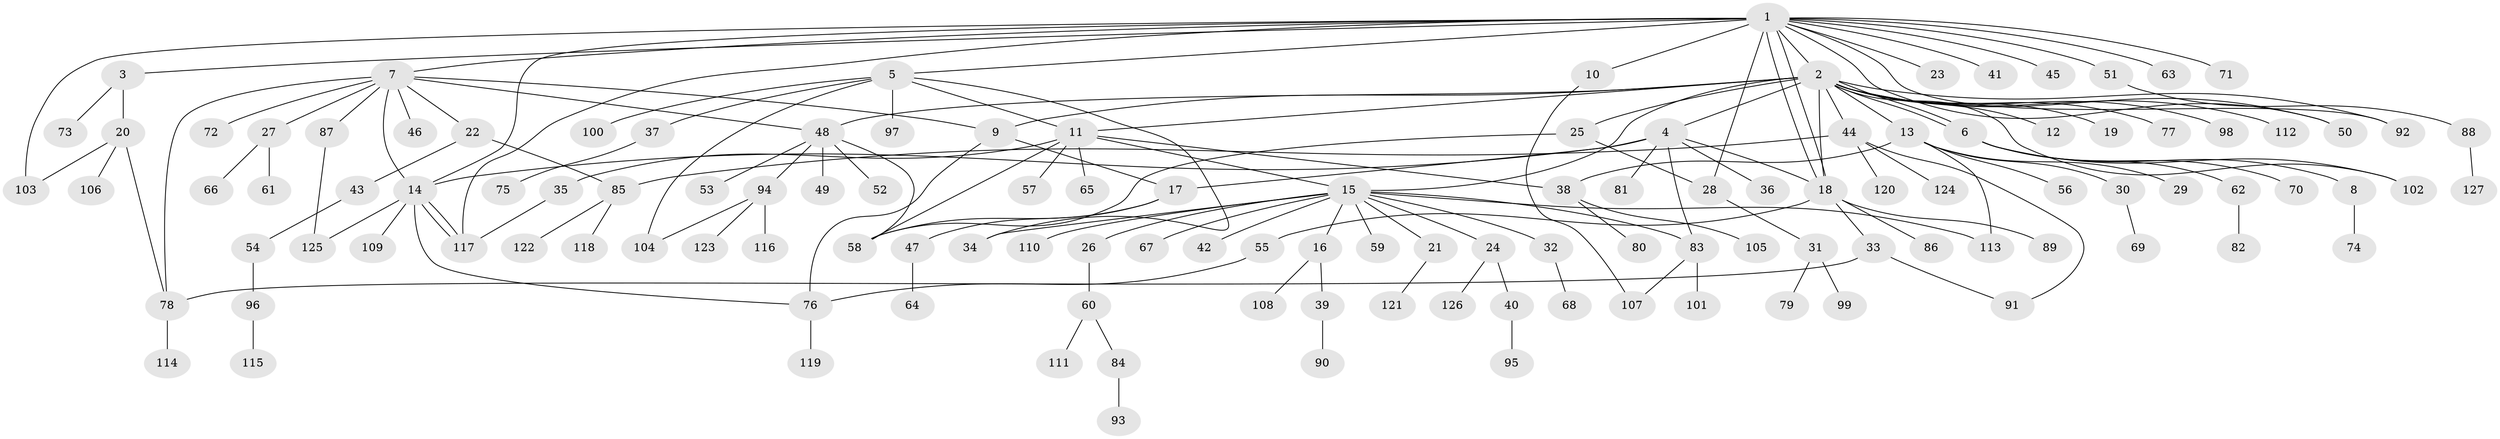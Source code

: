 // Generated by graph-tools (version 1.1) at 2025/26/03/09/25 03:26:00]
// undirected, 127 vertices, 161 edges
graph export_dot {
graph [start="1"]
  node [color=gray90,style=filled];
  1;
  2;
  3;
  4;
  5;
  6;
  7;
  8;
  9;
  10;
  11;
  12;
  13;
  14;
  15;
  16;
  17;
  18;
  19;
  20;
  21;
  22;
  23;
  24;
  25;
  26;
  27;
  28;
  29;
  30;
  31;
  32;
  33;
  34;
  35;
  36;
  37;
  38;
  39;
  40;
  41;
  42;
  43;
  44;
  45;
  46;
  47;
  48;
  49;
  50;
  51;
  52;
  53;
  54;
  55;
  56;
  57;
  58;
  59;
  60;
  61;
  62;
  63;
  64;
  65;
  66;
  67;
  68;
  69;
  70;
  71;
  72;
  73;
  74;
  75;
  76;
  77;
  78;
  79;
  80;
  81;
  82;
  83;
  84;
  85;
  86;
  87;
  88;
  89;
  90;
  91;
  92;
  93;
  94;
  95;
  96;
  97;
  98;
  99;
  100;
  101;
  102;
  103;
  104;
  105;
  106;
  107;
  108;
  109;
  110;
  111;
  112;
  113;
  114;
  115;
  116;
  117;
  118;
  119;
  120;
  121;
  122;
  123;
  124;
  125;
  126;
  127;
  1 -- 2;
  1 -- 3;
  1 -- 5;
  1 -- 7;
  1 -- 10;
  1 -- 14;
  1 -- 18;
  1 -- 18;
  1 -- 23;
  1 -- 28;
  1 -- 41;
  1 -- 45;
  1 -- 50;
  1 -- 51;
  1 -- 63;
  1 -- 71;
  1 -- 92;
  1 -- 103;
  1 -- 117;
  2 -- 4;
  2 -- 6;
  2 -- 6;
  2 -- 9;
  2 -- 11;
  2 -- 12;
  2 -- 13;
  2 -- 15;
  2 -- 18;
  2 -- 19;
  2 -- 25;
  2 -- 44;
  2 -- 48;
  2 -- 50;
  2 -- 77;
  2 -- 92;
  2 -- 98;
  2 -- 102;
  2 -- 112;
  3 -- 20;
  3 -- 73;
  4 -- 14;
  4 -- 17;
  4 -- 18;
  4 -- 36;
  4 -- 81;
  4 -- 83;
  5 -- 11;
  5 -- 34;
  5 -- 37;
  5 -- 97;
  5 -- 100;
  5 -- 104;
  6 -- 8;
  6 -- 62;
  6 -- 70;
  6 -- 102;
  7 -- 9;
  7 -- 14;
  7 -- 22;
  7 -- 27;
  7 -- 46;
  7 -- 48;
  7 -- 72;
  7 -- 78;
  7 -- 87;
  8 -- 74;
  9 -- 17;
  9 -- 76;
  10 -- 107;
  11 -- 15;
  11 -- 35;
  11 -- 38;
  11 -- 57;
  11 -- 58;
  11 -- 65;
  13 -- 29;
  13 -- 30;
  13 -- 38;
  13 -- 56;
  13 -- 113;
  14 -- 76;
  14 -- 109;
  14 -- 117;
  14 -- 117;
  14 -- 125;
  15 -- 16;
  15 -- 21;
  15 -- 24;
  15 -- 26;
  15 -- 32;
  15 -- 34;
  15 -- 42;
  15 -- 59;
  15 -- 67;
  15 -- 83;
  15 -- 110;
  15 -- 113;
  16 -- 39;
  16 -- 108;
  17 -- 47;
  17 -- 58;
  18 -- 33;
  18 -- 55;
  18 -- 86;
  18 -- 89;
  20 -- 78;
  20 -- 103;
  20 -- 106;
  21 -- 121;
  22 -- 43;
  22 -- 85;
  24 -- 40;
  24 -- 126;
  25 -- 28;
  25 -- 58;
  26 -- 60;
  27 -- 61;
  27 -- 66;
  28 -- 31;
  30 -- 69;
  31 -- 79;
  31 -- 99;
  32 -- 68;
  33 -- 78;
  33 -- 91;
  35 -- 117;
  37 -- 75;
  38 -- 80;
  38 -- 105;
  39 -- 90;
  40 -- 95;
  43 -- 54;
  44 -- 85;
  44 -- 91;
  44 -- 120;
  44 -- 124;
  47 -- 64;
  48 -- 49;
  48 -- 52;
  48 -- 53;
  48 -- 58;
  48 -- 94;
  51 -- 88;
  54 -- 96;
  55 -- 76;
  60 -- 84;
  60 -- 111;
  62 -- 82;
  76 -- 119;
  78 -- 114;
  83 -- 101;
  83 -- 107;
  84 -- 93;
  85 -- 118;
  85 -- 122;
  87 -- 125;
  88 -- 127;
  94 -- 104;
  94 -- 116;
  94 -- 123;
  96 -- 115;
}
